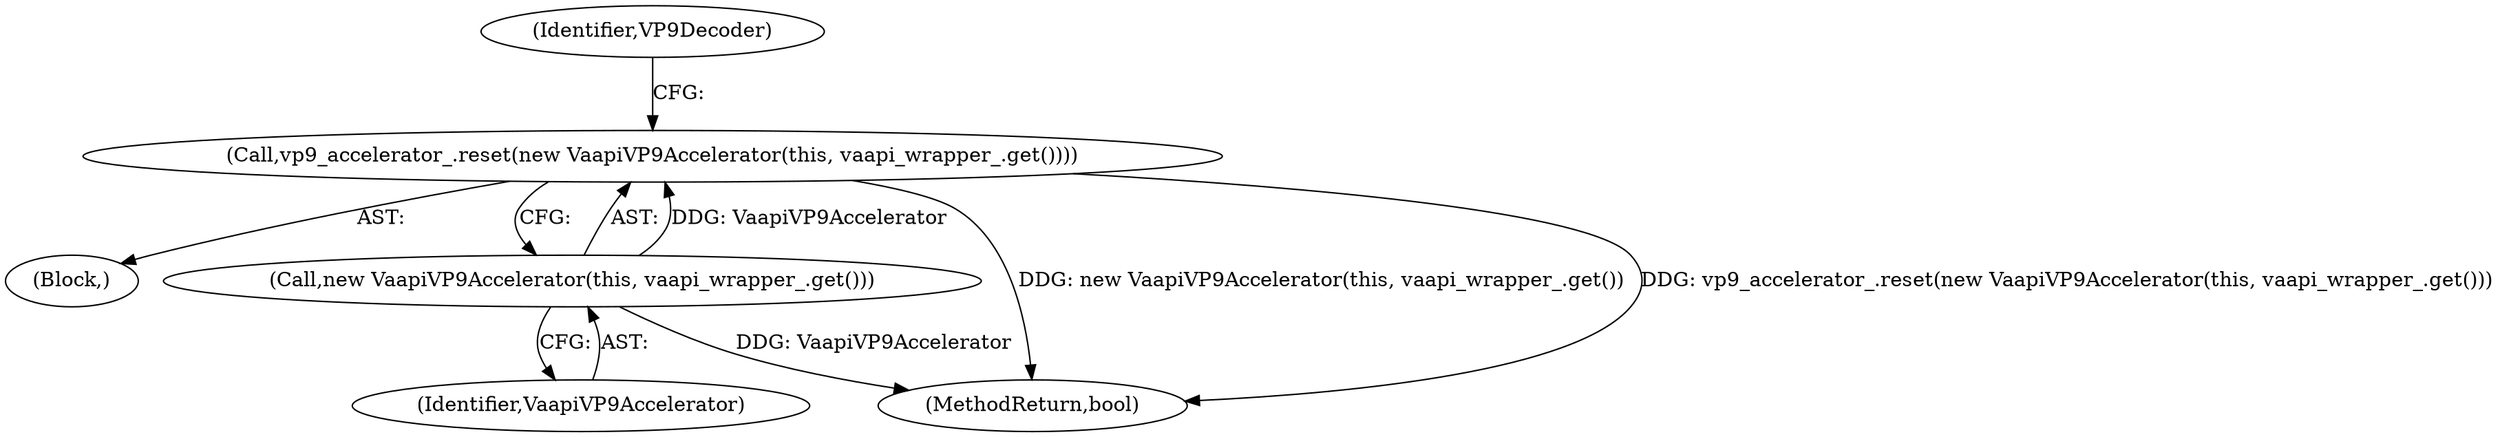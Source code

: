 digraph "1_Chrome_27c68f543e5eba779902447445dfb05ec3f5bf75_0@del" {
"1000196" [label="(Call,vp9_accelerator_.reset(new VaapiVP9Accelerator(this, vaapi_wrapper_.get())))"];
"1000197" [label="(Call,new VaapiVP9Accelerator(this, vaapi_wrapper_.get()))"];
"1000201" [label="(Identifier,VP9Decoder)"];
"1000196" [label="(Call,vp9_accelerator_.reset(new VaapiVP9Accelerator(this, vaapi_wrapper_.get())))"];
"1000197" [label="(Call,new VaapiVP9Accelerator(this, vaapi_wrapper_.get()))"];
"1000195" [label="(Block,)"];
"1000222" [label="(MethodReturn,bool)"];
"1000198" [label="(Identifier,VaapiVP9Accelerator)"];
"1000196" -> "1000195"  [label="AST: "];
"1000196" -> "1000197"  [label="CFG: "];
"1000197" -> "1000196"  [label="AST: "];
"1000201" -> "1000196"  [label="CFG: "];
"1000196" -> "1000222"  [label="DDG: new VaapiVP9Accelerator(this, vaapi_wrapper_.get())"];
"1000196" -> "1000222"  [label="DDG: vp9_accelerator_.reset(new VaapiVP9Accelerator(this, vaapi_wrapper_.get()))"];
"1000197" -> "1000196"  [label="DDG: VaapiVP9Accelerator"];
"1000197" -> "1000198"  [label="CFG: "];
"1000198" -> "1000197"  [label="AST: "];
"1000197" -> "1000222"  [label="DDG: VaapiVP9Accelerator"];
}
